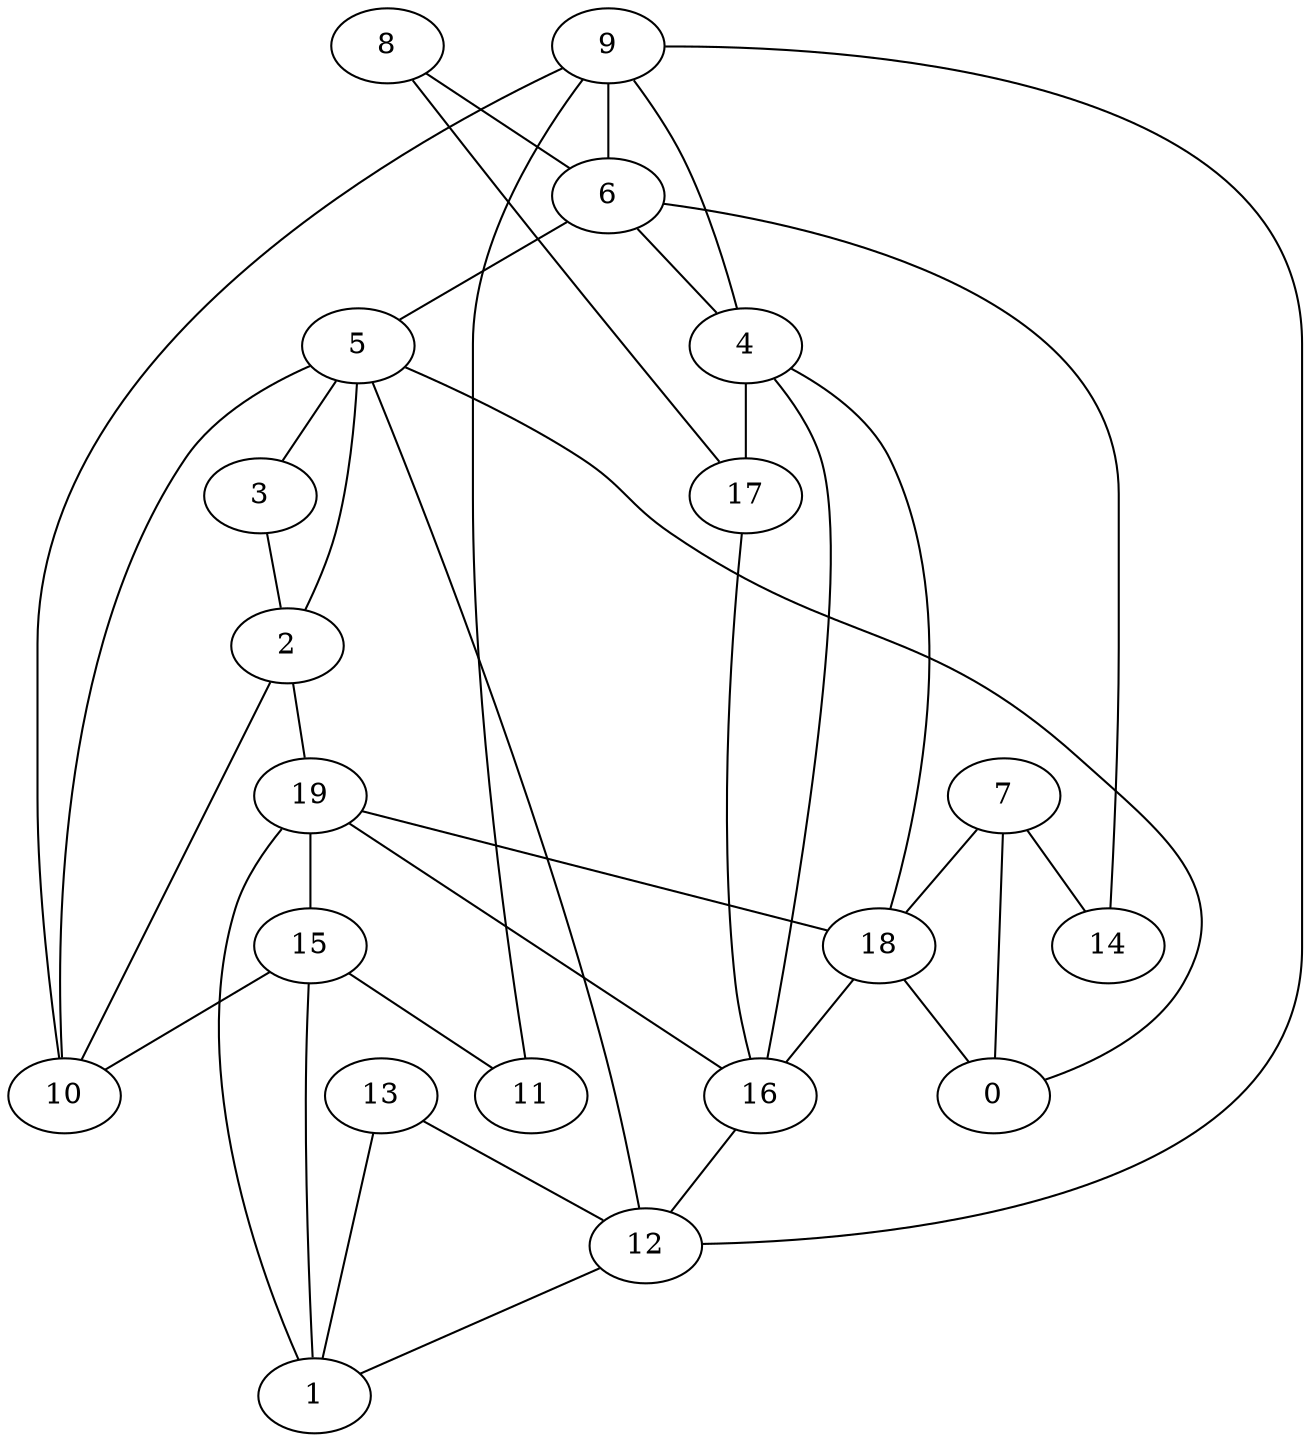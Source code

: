 digraph GG_graph {

subgraph G_graph {
edge [color = black]
"9" -> "4" [dir = none]
"9" -> "10" [dir = none]
"9" -> "6" [dir = none]
"9" -> "12" [dir = none]
"9" -> "11" [dir = none]
"18" -> "16" [dir = none]
"18" -> "0" [dir = none]
"7" -> "14" [dir = none]
"7" -> "18" [dir = none]
"7" -> "0" [dir = none]
"17" -> "16" [dir = none]
"8" -> "17" [dir = none]
"8" -> "6" [dir = none]
"4" -> "17" [dir = none]
"4" -> "18" [dir = none]
"4" -> "16" [dir = none]
"6" -> "5" [dir = none]
"6" -> "4" [dir = none]
"6" -> "14" [dir = none]
"19" -> "16" [dir = none]
"19" -> "18" [dir = none]
"19" -> "1" [dir = none]
"19" -> "15" [dir = none]
"2" -> "19" [dir = none]
"2" -> "10" [dir = none]
"15" -> "10" [dir = none]
"15" -> "11" [dir = none]
"15" -> "1" [dir = none]
"13" -> "1" [dir = none]
"13" -> "12" [dir = none]
"12" -> "1" [dir = none]
"16" -> "12" [dir = none]
"3" -> "2" [dir = none]
"5" -> "2" [dir = none]
"5" -> "12" [dir = none]
"5" -> "0" [dir = none]
"5" -> "10" [dir = none]
"5" -> "3" [dir = none]
}

}
